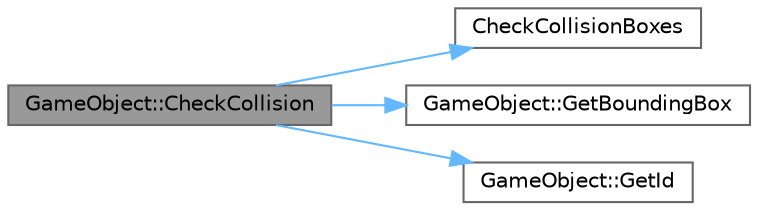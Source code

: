 digraph "GameObject::CheckCollision"
{
 // LATEX_PDF_SIZE
  bgcolor="transparent";
  edge [fontname=Helvetica,fontsize=10,labelfontname=Helvetica,labelfontsize=10];
  node [fontname=Helvetica,fontsize=10,shape=box,height=0.2,width=0.4];
  rankdir="LR";
  Node1 [id="Node000001",label="GameObject::CheckCollision",height=0.2,width=0.4,color="gray40", fillcolor="grey60", style="filled", fontcolor="black",tooltip=" "];
  Node1 -> Node2 [id="edge7_Node000001_Node000002",color="steelblue1",style="solid",tooltip=" "];
  Node2 [id="Node000002",label="CheckCollisionBoxes",height=0.2,width=0.4,color="grey40", fillcolor="white", style="filled",URL="$_old_2_classes_2lib_2rmodels_8c.html#a113b3c8540cec7291bd8aaa2d304d23f",tooltip=" "];
  Node1 -> Node3 [id="edge8_Node000001_Node000003",color="steelblue1",style="solid",tooltip=" "];
  Node3 [id="Node000003",label="GameObject::GetBoundingBox",height=0.2,width=0.4,color="grey40", fillcolor="white", style="filled",URL="$class_game_object.html#a05bd0f2115c09016806c8ffecbc0318c",tooltip=" "];
  Node1 -> Node4 [id="edge9_Node000001_Node000004",color="steelblue1",style="solid",tooltip=" "];
  Node4 [id="Node000004",label="GameObject::GetId",height=0.2,width=0.4,color="grey40", fillcolor="white", style="filled",URL="$class_game_object.html#a807f23f850beb8b21729c0aa68271613",tooltip=" "];
}
